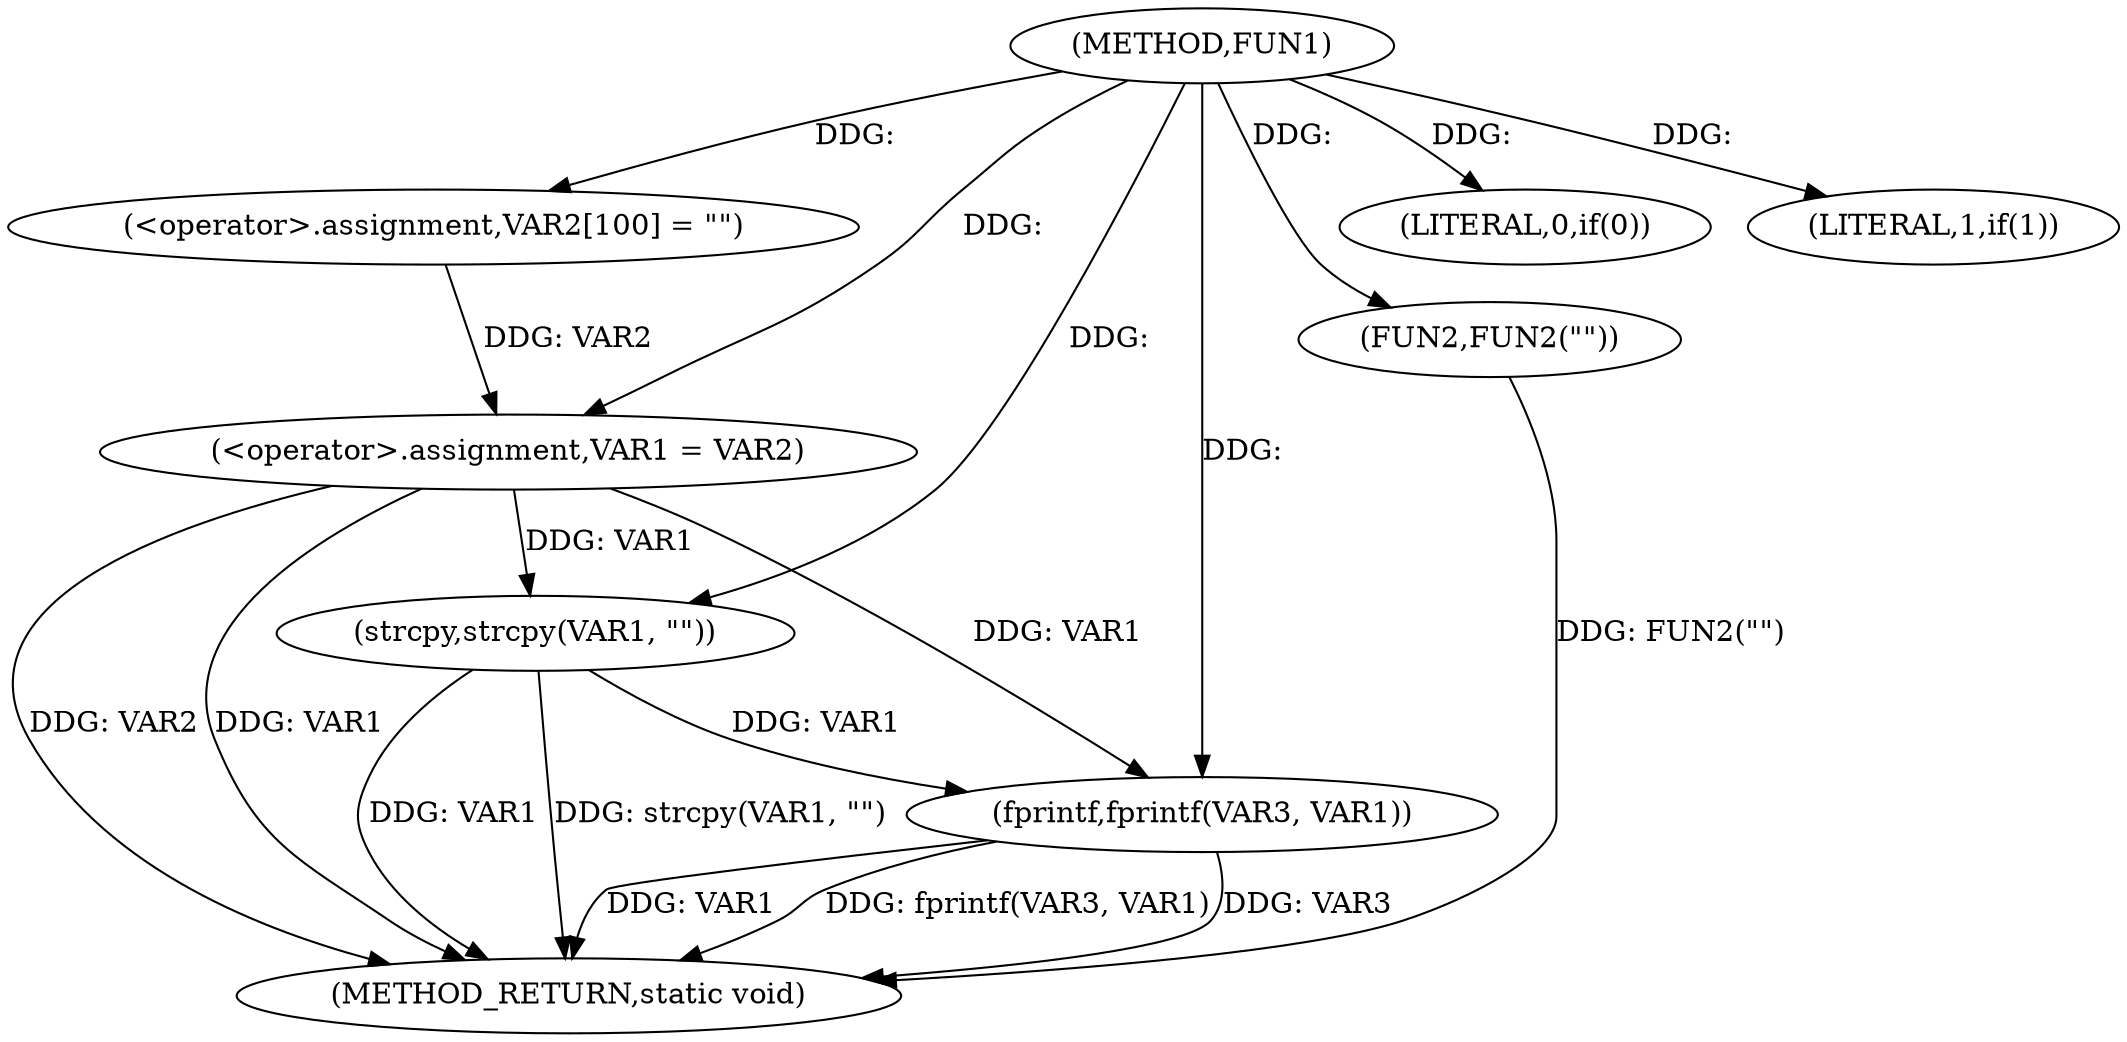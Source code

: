 digraph FUN1 {  
"1000100" [label = "(METHOD,FUN1)" ]
"1000126" [label = "(METHOD_RETURN,static void)" ]
"1000104" [label = "(<operator>.assignment,VAR2[100] = \"\")" ]
"1000107" [label = "(<operator>.assignment,VAR1 = VAR2)" ]
"1000111" [label = "(LITERAL,0,if(0))" ]
"1000113" [label = "(FUN2,FUN2(\"\"))" ]
"1000117" [label = "(strcpy,strcpy(VAR1, \"\"))" ]
"1000121" [label = "(LITERAL,1,if(1))" ]
"1000123" [label = "(fprintf,fprintf(VAR3, VAR1))" ]
  "1000117" -> "1000126"  [ label = "DDG: strcpy(VAR1, \"\")"] 
  "1000123" -> "1000126"  [ label = "DDG: VAR1"] 
  "1000107" -> "1000126"  [ label = "DDG: VAR1"] 
  "1000123" -> "1000126"  [ label = "DDG: fprintf(VAR3, VAR1)"] 
  "1000117" -> "1000126"  [ label = "DDG: VAR1"] 
  "1000113" -> "1000126"  [ label = "DDG: FUN2(\"\")"] 
  "1000107" -> "1000126"  [ label = "DDG: VAR2"] 
  "1000123" -> "1000126"  [ label = "DDG: VAR3"] 
  "1000100" -> "1000104"  [ label = "DDG: "] 
  "1000104" -> "1000107"  [ label = "DDG: VAR2"] 
  "1000100" -> "1000107"  [ label = "DDG: "] 
  "1000100" -> "1000111"  [ label = "DDG: "] 
  "1000100" -> "1000113"  [ label = "DDG: "] 
  "1000107" -> "1000117"  [ label = "DDG: VAR1"] 
  "1000100" -> "1000117"  [ label = "DDG: "] 
  "1000100" -> "1000121"  [ label = "DDG: "] 
  "1000100" -> "1000123"  [ label = "DDG: "] 
  "1000107" -> "1000123"  [ label = "DDG: VAR1"] 
  "1000117" -> "1000123"  [ label = "DDG: VAR1"] 
}
